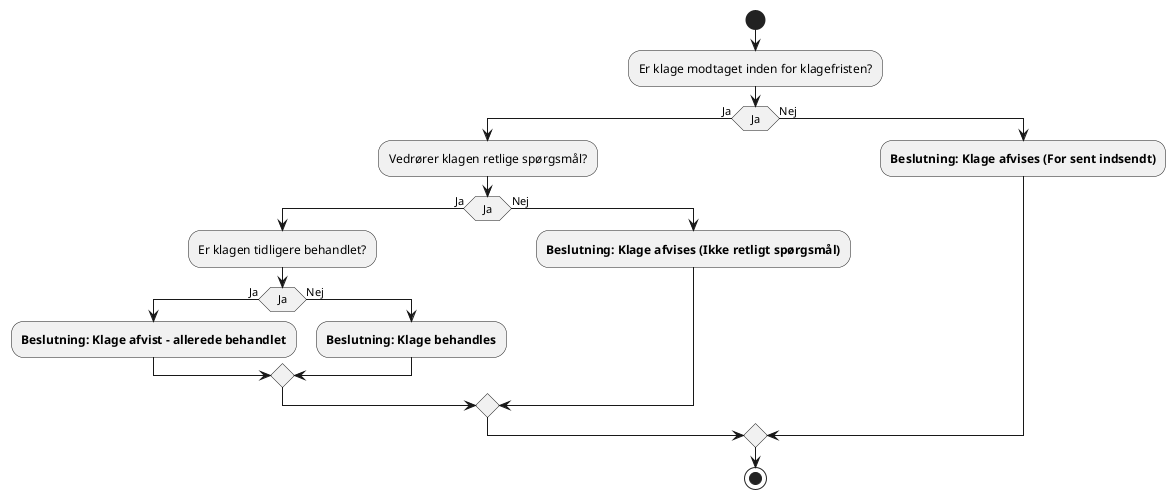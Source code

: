 @startuml Afsnit: §34 - Beslutning: Klagebehandling
start
:Er klage modtaget inden for klagefristen?;
if (Ja) then (Ja)
  :Vedrører klagen retlige spørgsmål?;
  if (Ja) then (Ja)
    :Er klagen tidligere behandlet?;
    if (Ja) then (Ja)
      :**Beslutning: Klage afvist - allerede behandlet**;
    else (Nej)
      :**Beslutning: Klage behandles**;
    endif
  else (Nej)
    :**Beslutning: Klage afvises (Ikke retligt spørgsmål)**;
  endif
else (Nej)
  :**Beslutning: Klage afvises (For sent indsendt)**;
endif
stop
@enduml
